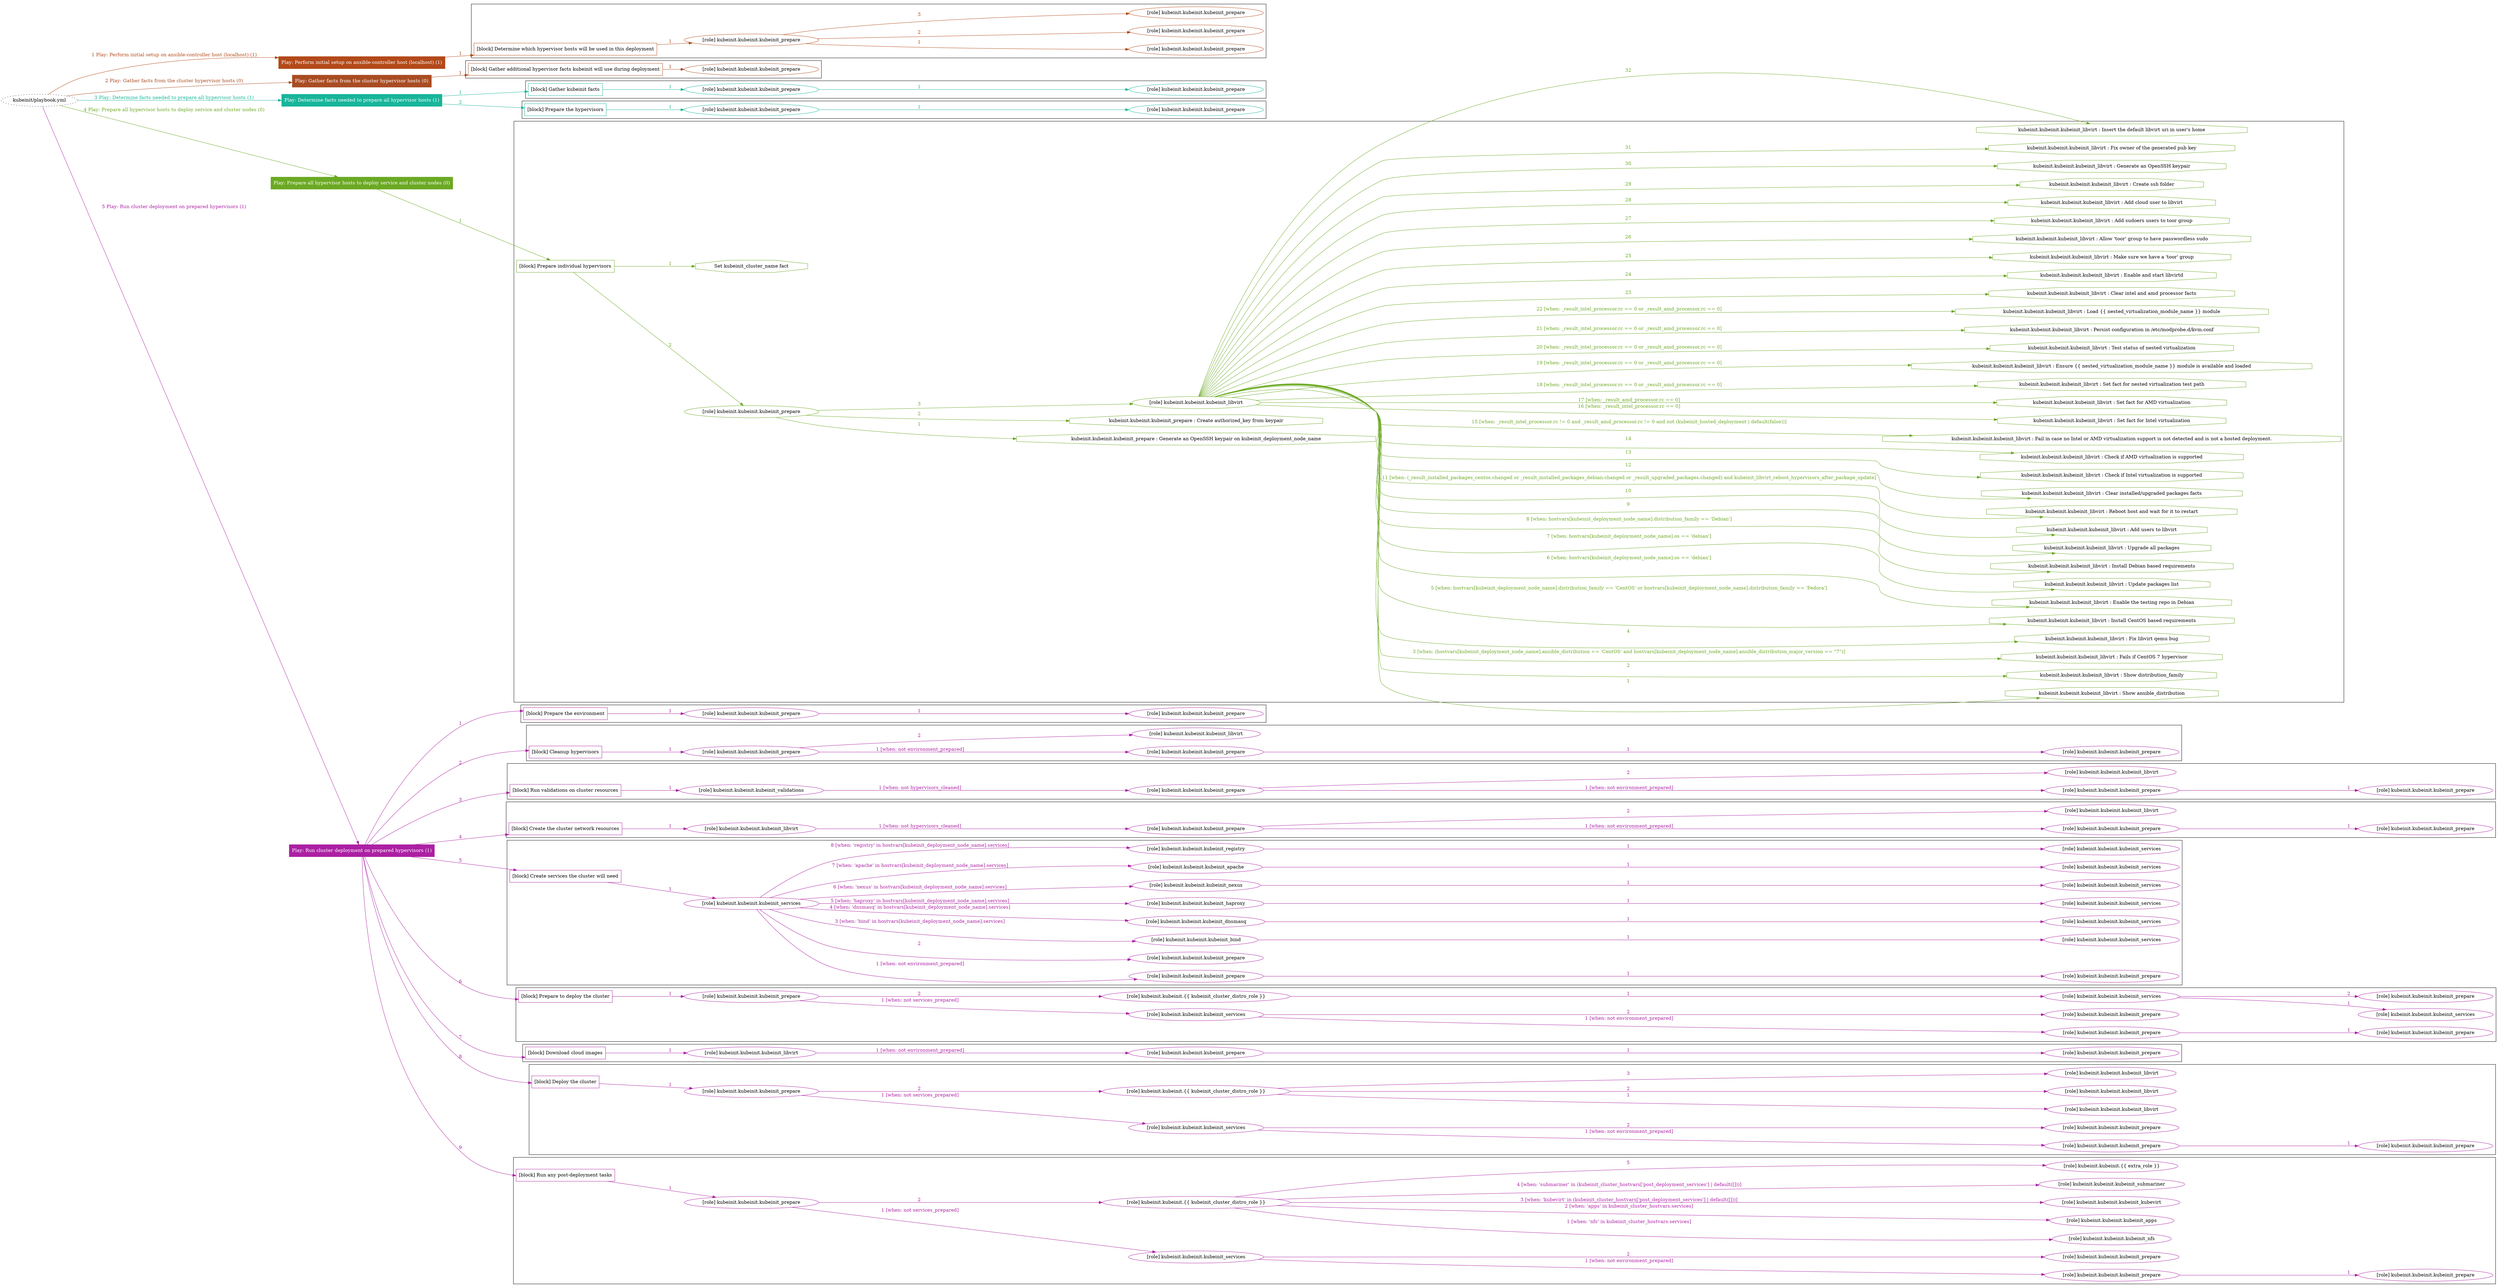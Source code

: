 digraph {
	graph [concentrate=true ordering=in rankdir=LR ratio=fill]
	edge [esep=5 sep=10]
	"kubeinit/playbook.yml" [URL="/home/runner/work/kubeinit/kubeinit/kubeinit/playbook.yml" id=playbook_e7d724d7 style=dotted]
	"kubeinit/playbook.yml" -> play_d9342433 [label="1 Play: Perform initial setup on ansible-controller host (localhost) (1)" color="#b34919" fontcolor="#b34919" id=edge_playbook_e7d724d7_play_d9342433 labeltooltip="1 Play: Perform initial setup on ansible-controller host (localhost) (1)" tooltip="1 Play: Perform initial setup on ansible-controller host (localhost) (1)"]
	subgraph "Play: Perform initial setup on ansible-controller host (localhost) (1)" {
		play_d9342433 [label="Play: Perform initial setup on ansible-controller host (localhost) (1)" URL="/home/runner/work/kubeinit/kubeinit/kubeinit/playbook.yml" color="#b34919" fontcolor="#ffffff" id=play_d9342433 shape=box style=filled tooltip=localhost]
		play_d9342433 -> block_d92a7453 [label=1 color="#b34919" fontcolor="#b34919" id=edge_1_play_d9342433_block_d92a7453 labeltooltip=1 tooltip=1]
		subgraph cluster_block_d92a7453 {
			block_d92a7453 [label="[block] Determine which hypervisor hosts will be used in this deployment" URL="/home/runner/work/kubeinit/kubeinit/kubeinit/playbook.yml" color="#b34919" id=block_d92a7453 labeltooltip="Determine which hypervisor hosts will be used in this deployment" shape=box tooltip="Determine which hypervisor hosts will be used in this deployment"]
			block_d92a7453 -> role_df724ae6 [label="1 " color="#b34919" fontcolor="#b34919" id=edge_1_block_d92a7453_role_df724ae6 labeltooltip="1 " tooltip="1 "]
			subgraph "kubeinit.kubeinit.kubeinit_prepare" {
				role_df724ae6 [label="[role] kubeinit.kubeinit.kubeinit_prepare" URL="/home/runner/work/kubeinit/kubeinit/kubeinit/playbook.yml" color="#b34919" id=role_df724ae6 tooltip="kubeinit.kubeinit.kubeinit_prepare"]
				role_df724ae6 -> role_b9ebd79f [label="1 " color="#b34919" fontcolor="#b34919" id=edge_1_role_df724ae6_role_b9ebd79f labeltooltip="1 " tooltip="1 "]
				subgraph "kubeinit.kubeinit.kubeinit_prepare" {
					role_b9ebd79f [label="[role] kubeinit.kubeinit.kubeinit_prepare" URL="/home/runner/.ansible/collections/ansible_collections/kubeinit/kubeinit/roles/kubeinit_prepare/tasks/build_hypervisors_group.yml" color="#b34919" id=role_b9ebd79f tooltip="kubeinit.kubeinit.kubeinit_prepare"]
				}
				role_df724ae6 -> role_910fbd34 [label="2 " color="#b34919" fontcolor="#b34919" id=edge_2_role_df724ae6_role_910fbd34 labeltooltip="2 " tooltip="2 "]
				subgraph "kubeinit.kubeinit.kubeinit_prepare" {
					role_910fbd34 [label="[role] kubeinit.kubeinit.kubeinit_prepare" URL="/home/runner/.ansible/collections/ansible_collections/kubeinit/kubeinit/roles/kubeinit_prepare/tasks/build_hypervisors_group.yml" color="#b34919" id=role_910fbd34 tooltip="kubeinit.kubeinit.kubeinit_prepare"]
				}
				role_df724ae6 -> role_69ca0b1d [label="3 " color="#b34919" fontcolor="#b34919" id=edge_3_role_df724ae6_role_69ca0b1d labeltooltip="3 " tooltip="3 "]
				subgraph "kubeinit.kubeinit.kubeinit_prepare" {
					role_69ca0b1d [label="[role] kubeinit.kubeinit.kubeinit_prepare" URL="/home/runner/.ansible/collections/ansible_collections/kubeinit/kubeinit/roles/kubeinit_prepare/tasks/build_hypervisors_group.yml" color="#b34919" id=role_69ca0b1d tooltip="kubeinit.kubeinit.kubeinit_prepare"]
				}
			}
		}
	}
	"kubeinit/playbook.yml" -> play_6776a1a0 [label="2 Play: Gather facts from the cluster hypervisor hosts (0)" color="#a94c23" fontcolor="#a94c23" id=edge_playbook_e7d724d7_play_6776a1a0 labeltooltip="2 Play: Gather facts from the cluster hypervisor hosts (0)" tooltip="2 Play: Gather facts from the cluster hypervisor hosts (0)"]
	subgraph "Play: Gather facts from the cluster hypervisor hosts (0)" {
		play_6776a1a0 [label="Play: Gather facts from the cluster hypervisor hosts (0)" URL="/home/runner/work/kubeinit/kubeinit/kubeinit/playbook.yml" color="#a94c23" fontcolor="#ffffff" id=play_6776a1a0 shape=box style=filled tooltip="Play: Gather facts from the cluster hypervisor hosts (0)"]
		play_6776a1a0 -> block_4c590a9d [label=1 color="#a94c23" fontcolor="#a94c23" id=edge_1_play_6776a1a0_block_4c590a9d labeltooltip=1 tooltip=1]
		subgraph cluster_block_4c590a9d {
			block_4c590a9d [label="[block] Gather additional hypervisor facts kubeinit will use during deployment" URL="/home/runner/work/kubeinit/kubeinit/kubeinit/playbook.yml" color="#a94c23" id=block_4c590a9d labeltooltip="Gather additional hypervisor facts kubeinit will use during deployment" shape=box tooltip="Gather additional hypervisor facts kubeinit will use during deployment"]
			block_4c590a9d -> role_236e72a9 [label="1 " color="#a94c23" fontcolor="#a94c23" id=edge_1_block_4c590a9d_role_236e72a9 labeltooltip="1 " tooltip="1 "]
			subgraph "kubeinit.kubeinit.kubeinit_prepare" {
				role_236e72a9 [label="[role] kubeinit.kubeinit.kubeinit_prepare" URL="/home/runner/work/kubeinit/kubeinit/kubeinit/playbook.yml" color="#a94c23" id=role_236e72a9 tooltip="kubeinit.kubeinit.kubeinit_prepare"]
			}
		}
	}
	"kubeinit/playbook.yml" -> play_16b3a587 [label="3 Play: Determine facts needed to prepare all hypervisor hosts (1)" color="#17b59a" fontcolor="#17b59a" id=edge_playbook_e7d724d7_play_16b3a587 labeltooltip="3 Play: Determine facts needed to prepare all hypervisor hosts (1)" tooltip="3 Play: Determine facts needed to prepare all hypervisor hosts (1)"]
	subgraph "Play: Determine facts needed to prepare all hypervisor hosts (1)" {
		play_16b3a587 [label="Play: Determine facts needed to prepare all hypervisor hosts (1)" URL="/home/runner/work/kubeinit/kubeinit/kubeinit/playbook.yml" color="#17b59a" fontcolor="#ffffff" id=play_16b3a587 shape=box style=filled tooltip=localhost]
		play_16b3a587 -> block_95c9b7f8 [label=1 color="#17b59a" fontcolor="#17b59a" id=edge_1_play_16b3a587_block_95c9b7f8 labeltooltip=1 tooltip=1]
		subgraph cluster_block_95c9b7f8 {
			block_95c9b7f8 [label="[block] Gather kubeinit facts" URL="/home/runner/work/kubeinit/kubeinit/kubeinit/playbook.yml" color="#17b59a" id=block_95c9b7f8 labeltooltip="Gather kubeinit facts" shape=box tooltip="Gather kubeinit facts"]
			block_95c9b7f8 -> role_8099cb7e [label="1 " color="#17b59a" fontcolor="#17b59a" id=edge_1_block_95c9b7f8_role_8099cb7e labeltooltip="1 " tooltip="1 "]
			subgraph "kubeinit.kubeinit.kubeinit_prepare" {
				role_8099cb7e [label="[role] kubeinit.kubeinit.kubeinit_prepare" URL="/home/runner/work/kubeinit/kubeinit/kubeinit/playbook.yml" color="#17b59a" id=role_8099cb7e tooltip="kubeinit.kubeinit.kubeinit_prepare"]
				role_8099cb7e -> role_d726d34e [label="1 " color="#17b59a" fontcolor="#17b59a" id=edge_1_role_8099cb7e_role_d726d34e labeltooltip="1 " tooltip="1 "]
				subgraph "kubeinit.kubeinit.kubeinit_prepare" {
					role_d726d34e [label="[role] kubeinit.kubeinit.kubeinit_prepare" URL="/home/runner/.ansible/collections/ansible_collections/kubeinit/kubeinit/roles/kubeinit_prepare/tasks/gather_kubeinit_facts.yml" color="#17b59a" id=role_d726d34e tooltip="kubeinit.kubeinit.kubeinit_prepare"]
				}
			}
		}
		play_16b3a587 -> block_d07e2ddc [label=2 color="#17b59a" fontcolor="#17b59a" id=edge_2_play_16b3a587_block_d07e2ddc labeltooltip=2 tooltip=2]
		subgraph cluster_block_d07e2ddc {
			block_d07e2ddc [label="[block] Prepare the hypervisors" URL="/home/runner/work/kubeinit/kubeinit/kubeinit/playbook.yml" color="#17b59a" id=block_d07e2ddc labeltooltip="Prepare the hypervisors" shape=box tooltip="Prepare the hypervisors"]
			block_d07e2ddc -> role_9ba17765 [label="1 " color="#17b59a" fontcolor="#17b59a" id=edge_1_block_d07e2ddc_role_9ba17765 labeltooltip="1 " tooltip="1 "]
			subgraph "kubeinit.kubeinit.kubeinit_prepare" {
				role_9ba17765 [label="[role] kubeinit.kubeinit.kubeinit_prepare" URL="/home/runner/work/kubeinit/kubeinit/kubeinit/playbook.yml" color="#17b59a" id=role_9ba17765 tooltip="kubeinit.kubeinit.kubeinit_prepare"]
				role_9ba17765 -> role_ad761cab [label="1 " color="#17b59a" fontcolor="#17b59a" id=edge_1_role_9ba17765_role_ad761cab labeltooltip="1 " tooltip="1 "]
				subgraph "kubeinit.kubeinit.kubeinit_prepare" {
					role_ad761cab [label="[role] kubeinit.kubeinit.kubeinit_prepare" URL="/home/runner/.ansible/collections/ansible_collections/kubeinit/kubeinit/roles/kubeinit_prepare/tasks/gather_kubeinit_facts.yml" color="#17b59a" id=role_ad761cab tooltip="kubeinit.kubeinit.kubeinit_prepare"]
				}
			}
		}
	}
	"kubeinit/playbook.yml" -> play_600af796 [label="4 Play: Prepare all hypervisor hosts to deploy service and cluster nodes (0)" color="#6ba923" fontcolor="#6ba923" id=edge_playbook_e7d724d7_play_600af796 labeltooltip="4 Play: Prepare all hypervisor hosts to deploy service and cluster nodes (0)" tooltip="4 Play: Prepare all hypervisor hosts to deploy service and cluster nodes (0)"]
	subgraph "Play: Prepare all hypervisor hosts to deploy service and cluster nodes (0)" {
		play_600af796 [label="Play: Prepare all hypervisor hosts to deploy service and cluster nodes (0)" URL="/home/runner/work/kubeinit/kubeinit/kubeinit/playbook.yml" color="#6ba923" fontcolor="#ffffff" id=play_600af796 shape=box style=filled tooltip="Play: Prepare all hypervisor hosts to deploy service and cluster nodes (0)"]
		play_600af796 -> block_9c4fce47 [label=1 color="#6ba923" fontcolor="#6ba923" id=edge_1_play_600af796_block_9c4fce47 labeltooltip=1 tooltip=1]
		subgraph cluster_block_9c4fce47 {
			block_9c4fce47 [label="[block] Prepare individual hypervisors" URL="/home/runner/work/kubeinit/kubeinit/kubeinit/playbook.yml" color="#6ba923" id=block_9c4fce47 labeltooltip="Prepare individual hypervisors" shape=box tooltip="Prepare individual hypervisors"]
			block_9c4fce47 -> role_bb85d579 [label="2 " color="#6ba923" fontcolor="#6ba923" id=edge_2_block_9c4fce47_role_bb85d579 labeltooltip="2 " tooltip="2 "]
			subgraph "kubeinit.kubeinit.kubeinit_prepare" {
				role_bb85d579 [label="[role] kubeinit.kubeinit.kubeinit_prepare" URL="/home/runner/work/kubeinit/kubeinit/kubeinit/playbook.yml" color="#6ba923" id=role_bb85d579 tooltip="kubeinit.kubeinit.kubeinit_prepare"]
				task_7573bb5c [label="kubeinit.kubeinit.kubeinit_prepare : Generate an OpenSSH keypair on kubeinit_deployment_node_name" URL="/home/runner/.ansible/collections/ansible_collections/kubeinit/kubeinit/roles/kubeinit_prepare/tasks/prepare_hypervisor.yml" color="#6ba923" id=task_7573bb5c shape=octagon tooltip="kubeinit.kubeinit.kubeinit_prepare : Generate an OpenSSH keypair on kubeinit_deployment_node_name"]
				role_bb85d579 -> task_7573bb5c [label="1 " color="#6ba923" fontcolor="#6ba923" id=edge_1_role_bb85d579_task_7573bb5c labeltooltip="1 " tooltip="1 "]
				task_67e826ff [label="kubeinit.kubeinit.kubeinit_prepare : Create authorized_key from keypair" URL="/home/runner/.ansible/collections/ansible_collections/kubeinit/kubeinit/roles/kubeinit_prepare/tasks/prepare_hypervisor.yml" color="#6ba923" id=task_67e826ff shape=octagon tooltip="kubeinit.kubeinit.kubeinit_prepare : Create authorized_key from keypair"]
				role_bb85d579 -> task_67e826ff [label="2 " color="#6ba923" fontcolor="#6ba923" id=edge_2_role_bb85d579_task_67e826ff labeltooltip="2 " tooltip="2 "]
				role_bb85d579 -> role_f47ba75a [label="3 " color="#6ba923" fontcolor="#6ba923" id=edge_3_role_bb85d579_role_f47ba75a labeltooltip="3 " tooltip="3 "]
				subgraph "kubeinit.kubeinit.kubeinit_libvirt" {
					role_f47ba75a [label="[role] kubeinit.kubeinit.kubeinit_libvirt" URL="/home/runner/.ansible/collections/ansible_collections/kubeinit/kubeinit/roles/kubeinit_prepare/tasks/prepare_hypervisor.yml" color="#6ba923" id=role_f47ba75a tooltip="kubeinit.kubeinit.kubeinit_libvirt"]
					task_0fdc0047 [label="kubeinit.kubeinit.kubeinit_libvirt : Show ansible_distribution" URL="/home/runner/.ansible/collections/ansible_collections/kubeinit/kubeinit/roles/kubeinit_libvirt/tasks/main.yml" color="#6ba923" id=task_0fdc0047 shape=octagon tooltip="kubeinit.kubeinit.kubeinit_libvirt : Show ansible_distribution"]
					role_f47ba75a -> task_0fdc0047 [label="1 " color="#6ba923" fontcolor="#6ba923" id=edge_1_role_f47ba75a_task_0fdc0047 labeltooltip="1 " tooltip="1 "]
					task_5c34b70c [label="kubeinit.kubeinit.kubeinit_libvirt : Show distribution_family" URL="/home/runner/.ansible/collections/ansible_collections/kubeinit/kubeinit/roles/kubeinit_libvirt/tasks/main.yml" color="#6ba923" id=task_5c34b70c shape=octagon tooltip="kubeinit.kubeinit.kubeinit_libvirt : Show distribution_family"]
					role_f47ba75a -> task_5c34b70c [label="2 " color="#6ba923" fontcolor="#6ba923" id=edge_2_role_f47ba75a_task_5c34b70c labeltooltip="2 " tooltip="2 "]
					task_4c638973 [label="kubeinit.kubeinit.kubeinit_libvirt : Fails if CentOS 7 hypervisor" URL="/home/runner/.ansible/collections/ansible_collections/kubeinit/kubeinit/roles/kubeinit_libvirt/tasks/main.yml" color="#6ba923" id=task_4c638973 shape=octagon tooltip="kubeinit.kubeinit.kubeinit_libvirt : Fails if CentOS 7 hypervisor"]
					role_f47ba75a -> task_4c638973 [label="3 [when: (hostvars[kubeinit_deployment_node_name].ansible_distribution == 'CentOS' and hostvars[kubeinit_deployment_node_name].ansible_distribution_major_version == \"7\")]" color="#6ba923" fontcolor="#6ba923" id=edge_3_role_f47ba75a_task_4c638973 labeltooltip="3 [when: (hostvars[kubeinit_deployment_node_name].ansible_distribution == 'CentOS' and hostvars[kubeinit_deployment_node_name].ansible_distribution_major_version == \"7\")]" tooltip="3 [when: (hostvars[kubeinit_deployment_node_name].ansible_distribution == 'CentOS' and hostvars[kubeinit_deployment_node_name].ansible_distribution_major_version == \"7\")]"]
					task_22d1f2f4 [label="kubeinit.kubeinit.kubeinit_libvirt : Fix libvirt qemu bug" URL="/home/runner/.ansible/collections/ansible_collections/kubeinit/kubeinit/roles/kubeinit_libvirt/tasks/main.yml" color="#6ba923" id=task_22d1f2f4 shape=octagon tooltip="kubeinit.kubeinit.kubeinit_libvirt : Fix libvirt qemu bug"]
					role_f47ba75a -> task_22d1f2f4 [label="4 " color="#6ba923" fontcolor="#6ba923" id=edge_4_role_f47ba75a_task_22d1f2f4 labeltooltip="4 " tooltip="4 "]
					task_f5ab93fd [label="kubeinit.kubeinit.kubeinit_libvirt : Install CentOS based requirements" URL="/home/runner/.ansible/collections/ansible_collections/kubeinit/kubeinit/roles/kubeinit_libvirt/tasks/main.yml" color="#6ba923" id=task_f5ab93fd shape=octagon tooltip="kubeinit.kubeinit.kubeinit_libvirt : Install CentOS based requirements"]
					role_f47ba75a -> task_f5ab93fd [label="5 [when: hostvars[kubeinit_deployment_node_name].distribution_family == 'CentOS' or hostvars[kubeinit_deployment_node_name].distribution_family == 'Fedora']" color="#6ba923" fontcolor="#6ba923" id=edge_5_role_f47ba75a_task_f5ab93fd labeltooltip="5 [when: hostvars[kubeinit_deployment_node_name].distribution_family == 'CentOS' or hostvars[kubeinit_deployment_node_name].distribution_family == 'Fedora']" tooltip="5 [when: hostvars[kubeinit_deployment_node_name].distribution_family == 'CentOS' or hostvars[kubeinit_deployment_node_name].distribution_family == 'Fedora']"]
					task_d736fda3 [label="kubeinit.kubeinit.kubeinit_libvirt : Enable the testing repo in Debian" URL="/home/runner/.ansible/collections/ansible_collections/kubeinit/kubeinit/roles/kubeinit_libvirt/tasks/main.yml" color="#6ba923" id=task_d736fda3 shape=octagon tooltip="kubeinit.kubeinit.kubeinit_libvirt : Enable the testing repo in Debian"]
					role_f47ba75a -> task_d736fda3 [label="6 [when: hostvars[kubeinit_deployment_node_name].os == 'debian']" color="#6ba923" fontcolor="#6ba923" id=edge_6_role_f47ba75a_task_d736fda3 labeltooltip="6 [when: hostvars[kubeinit_deployment_node_name].os == 'debian']" tooltip="6 [when: hostvars[kubeinit_deployment_node_name].os == 'debian']"]
					task_b4497d30 [label="kubeinit.kubeinit.kubeinit_libvirt : Update packages list" URL="/home/runner/.ansible/collections/ansible_collections/kubeinit/kubeinit/roles/kubeinit_libvirt/tasks/main.yml" color="#6ba923" id=task_b4497d30 shape=octagon tooltip="kubeinit.kubeinit.kubeinit_libvirt : Update packages list"]
					role_f47ba75a -> task_b4497d30 [label="7 [when: hostvars[kubeinit_deployment_node_name].os == 'debian']" color="#6ba923" fontcolor="#6ba923" id=edge_7_role_f47ba75a_task_b4497d30 labeltooltip="7 [when: hostvars[kubeinit_deployment_node_name].os == 'debian']" tooltip="7 [when: hostvars[kubeinit_deployment_node_name].os == 'debian']"]
					task_3fdc19a0 [label="kubeinit.kubeinit.kubeinit_libvirt : Install Debian based requirements" URL="/home/runner/.ansible/collections/ansible_collections/kubeinit/kubeinit/roles/kubeinit_libvirt/tasks/main.yml" color="#6ba923" id=task_3fdc19a0 shape=octagon tooltip="kubeinit.kubeinit.kubeinit_libvirt : Install Debian based requirements"]
					role_f47ba75a -> task_3fdc19a0 [label="8 [when: hostvars[kubeinit_deployment_node_name].distribution_family == 'Debian']" color="#6ba923" fontcolor="#6ba923" id=edge_8_role_f47ba75a_task_3fdc19a0 labeltooltip="8 [when: hostvars[kubeinit_deployment_node_name].distribution_family == 'Debian']" tooltip="8 [when: hostvars[kubeinit_deployment_node_name].distribution_family == 'Debian']"]
					task_dc09c9be [label="kubeinit.kubeinit.kubeinit_libvirt : Upgrade all packages" URL="/home/runner/.ansible/collections/ansible_collections/kubeinit/kubeinit/roles/kubeinit_libvirt/tasks/main.yml" color="#6ba923" id=task_dc09c9be shape=octagon tooltip="kubeinit.kubeinit.kubeinit_libvirt : Upgrade all packages"]
					role_f47ba75a -> task_dc09c9be [label="9 " color="#6ba923" fontcolor="#6ba923" id=edge_9_role_f47ba75a_task_dc09c9be labeltooltip="9 " tooltip="9 "]
					task_09862cea [label="kubeinit.kubeinit.kubeinit_libvirt : Add users to libvirt" URL="/home/runner/.ansible/collections/ansible_collections/kubeinit/kubeinit/roles/kubeinit_libvirt/tasks/main.yml" color="#6ba923" id=task_09862cea shape=octagon tooltip="kubeinit.kubeinit.kubeinit_libvirt : Add users to libvirt"]
					role_f47ba75a -> task_09862cea [label="10 " color="#6ba923" fontcolor="#6ba923" id=edge_10_role_f47ba75a_task_09862cea labeltooltip="10 " tooltip="10 "]
					task_e97d5ca6 [label="kubeinit.kubeinit.kubeinit_libvirt : Reboot host and wait for it to restart" URL="/home/runner/.ansible/collections/ansible_collections/kubeinit/kubeinit/roles/kubeinit_libvirt/tasks/main.yml" color="#6ba923" id=task_e97d5ca6 shape=octagon tooltip="kubeinit.kubeinit.kubeinit_libvirt : Reboot host and wait for it to restart"]
					role_f47ba75a -> task_e97d5ca6 [label="11 [when: (_result_installed_packages_centos.changed or _result_installed_packages_debian.changed or _result_upgraded_packages.changed) and kubeinit_libvirt_reboot_hypervisors_after_package_update]" color="#6ba923" fontcolor="#6ba923" id=edge_11_role_f47ba75a_task_e97d5ca6 labeltooltip="11 [when: (_result_installed_packages_centos.changed or _result_installed_packages_debian.changed or _result_upgraded_packages.changed) and kubeinit_libvirt_reboot_hypervisors_after_package_update]" tooltip="11 [when: (_result_installed_packages_centos.changed or _result_installed_packages_debian.changed or _result_upgraded_packages.changed) and kubeinit_libvirt_reboot_hypervisors_after_package_update]"]
					task_212b1370 [label="kubeinit.kubeinit.kubeinit_libvirt : Clear installed/upgraded packages facts" URL="/home/runner/.ansible/collections/ansible_collections/kubeinit/kubeinit/roles/kubeinit_libvirt/tasks/main.yml" color="#6ba923" id=task_212b1370 shape=octagon tooltip="kubeinit.kubeinit.kubeinit_libvirt : Clear installed/upgraded packages facts"]
					role_f47ba75a -> task_212b1370 [label="12 " color="#6ba923" fontcolor="#6ba923" id=edge_12_role_f47ba75a_task_212b1370 labeltooltip="12 " tooltip="12 "]
					task_fbb460d4 [label="kubeinit.kubeinit.kubeinit_libvirt : Check if Intel virtualization is supported" URL="/home/runner/.ansible/collections/ansible_collections/kubeinit/kubeinit/roles/kubeinit_libvirt/tasks/main.yml" color="#6ba923" id=task_fbb460d4 shape=octagon tooltip="kubeinit.kubeinit.kubeinit_libvirt : Check if Intel virtualization is supported"]
					role_f47ba75a -> task_fbb460d4 [label="13 " color="#6ba923" fontcolor="#6ba923" id=edge_13_role_f47ba75a_task_fbb460d4 labeltooltip="13 " tooltip="13 "]
					task_7ed21e84 [label="kubeinit.kubeinit.kubeinit_libvirt : Check if AMD virtualization is supported" URL="/home/runner/.ansible/collections/ansible_collections/kubeinit/kubeinit/roles/kubeinit_libvirt/tasks/main.yml" color="#6ba923" id=task_7ed21e84 shape=octagon tooltip="kubeinit.kubeinit.kubeinit_libvirt : Check if AMD virtualization is supported"]
					role_f47ba75a -> task_7ed21e84 [label="14 " color="#6ba923" fontcolor="#6ba923" id=edge_14_role_f47ba75a_task_7ed21e84 labeltooltip="14 " tooltip="14 "]
					task_a2260b5b [label="kubeinit.kubeinit.kubeinit_libvirt : Fail in case no Intel or AMD virtualization support is not detected and is not a hosted deployment." URL="/home/runner/.ansible/collections/ansible_collections/kubeinit/kubeinit/roles/kubeinit_libvirt/tasks/main.yml" color="#6ba923" id=task_a2260b5b shape=octagon tooltip="kubeinit.kubeinit.kubeinit_libvirt : Fail in case no Intel or AMD virtualization support is not detected and is not a hosted deployment."]
					role_f47ba75a -> task_a2260b5b [label="15 [when: _result_intel_processor.rc != 0 and _result_amd_processor.rc != 0 and not (kubeinit_hosted_deployment | default(false))]" color="#6ba923" fontcolor="#6ba923" id=edge_15_role_f47ba75a_task_a2260b5b labeltooltip="15 [when: _result_intel_processor.rc != 0 and _result_amd_processor.rc != 0 and not (kubeinit_hosted_deployment | default(false))]" tooltip="15 [when: _result_intel_processor.rc != 0 and _result_amd_processor.rc != 0 and not (kubeinit_hosted_deployment | default(false))]"]
					task_8abc35ff [label="kubeinit.kubeinit.kubeinit_libvirt : Set fact for Intel virtualization" URL="/home/runner/.ansible/collections/ansible_collections/kubeinit/kubeinit/roles/kubeinit_libvirt/tasks/main.yml" color="#6ba923" id=task_8abc35ff shape=octagon tooltip="kubeinit.kubeinit.kubeinit_libvirt : Set fact for Intel virtualization"]
					role_f47ba75a -> task_8abc35ff [label="16 [when: _result_intel_processor.rc == 0]" color="#6ba923" fontcolor="#6ba923" id=edge_16_role_f47ba75a_task_8abc35ff labeltooltip="16 [when: _result_intel_processor.rc == 0]" tooltip="16 [when: _result_intel_processor.rc == 0]"]
					task_ff203ebc [label="kubeinit.kubeinit.kubeinit_libvirt : Set fact for AMD virtualization" URL="/home/runner/.ansible/collections/ansible_collections/kubeinit/kubeinit/roles/kubeinit_libvirt/tasks/main.yml" color="#6ba923" id=task_ff203ebc shape=octagon tooltip="kubeinit.kubeinit.kubeinit_libvirt : Set fact for AMD virtualization"]
					role_f47ba75a -> task_ff203ebc [label="17 [when: _result_amd_processor.rc == 0]" color="#6ba923" fontcolor="#6ba923" id=edge_17_role_f47ba75a_task_ff203ebc labeltooltip="17 [when: _result_amd_processor.rc == 0]" tooltip="17 [when: _result_amd_processor.rc == 0]"]
					task_9f7238cd [label="kubeinit.kubeinit.kubeinit_libvirt : Set fact for nested virtualization test path" URL="/home/runner/.ansible/collections/ansible_collections/kubeinit/kubeinit/roles/kubeinit_libvirt/tasks/main.yml" color="#6ba923" id=task_9f7238cd shape=octagon tooltip="kubeinit.kubeinit.kubeinit_libvirt : Set fact for nested virtualization test path"]
					role_f47ba75a -> task_9f7238cd [label="18 [when: _result_intel_processor.rc == 0 or _result_amd_processor.rc == 0]" color="#6ba923" fontcolor="#6ba923" id=edge_18_role_f47ba75a_task_9f7238cd labeltooltip="18 [when: _result_intel_processor.rc == 0 or _result_amd_processor.rc == 0]" tooltip="18 [when: _result_intel_processor.rc == 0 or _result_amd_processor.rc == 0]"]
					task_e1ad18e3 [label="kubeinit.kubeinit.kubeinit_libvirt : Ensure {{ nested_virtualization_module_name }} module is available and loaded" URL="/home/runner/.ansible/collections/ansible_collections/kubeinit/kubeinit/roles/kubeinit_libvirt/tasks/main.yml" color="#6ba923" id=task_e1ad18e3 shape=octagon tooltip="kubeinit.kubeinit.kubeinit_libvirt : Ensure {{ nested_virtualization_module_name }} module is available and loaded"]
					role_f47ba75a -> task_e1ad18e3 [label="19 [when: _result_intel_processor.rc == 0 or _result_amd_processor.rc == 0]" color="#6ba923" fontcolor="#6ba923" id=edge_19_role_f47ba75a_task_e1ad18e3 labeltooltip="19 [when: _result_intel_processor.rc == 0 or _result_amd_processor.rc == 0]" tooltip="19 [when: _result_intel_processor.rc == 0 or _result_amd_processor.rc == 0]"]
					task_691639a6 [label="kubeinit.kubeinit.kubeinit_libvirt : Test status of nested virtualization" URL="/home/runner/.ansible/collections/ansible_collections/kubeinit/kubeinit/roles/kubeinit_libvirt/tasks/main.yml" color="#6ba923" id=task_691639a6 shape=octagon tooltip="kubeinit.kubeinit.kubeinit_libvirt : Test status of nested virtualization"]
					role_f47ba75a -> task_691639a6 [label="20 [when: _result_intel_processor.rc == 0 or _result_amd_processor.rc == 0]" color="#6ba923" fontcolor="#6ba923" id=edge_20_role_f47ba75a_task_691639a6 labeltooltip="20 [when: _result_intel_processor.rc == 0 or _result_amd_processor.rc == 0]" tooltip="20 [when: _result_intel_processor.rc == 0 or _result_amd_processor.rc == 0]"]
					task_d7d59302 [label="kubeinit.kubeinit.kubeinit_libvirt : Persist configuration in /etc/modprobe.d/kvm.conf" URL="/home/runner/.ansible/collections/ansible_collections/kubeinit/kubeinit/roles/kubeinit_libvirt/tasks/main.yml" color="#6ba923" id=task_d7d59302 shape=octagon tooltip="kubeinit.kubeinit.kubeinit_libvirt : Persist configuration in /etc/modprobe.d/kvm.conf"]
					role_f47ba75a -> task_d7d59302 [label="21 [when: _result_intel_processor.rc == 0 or _result_amd_processor.rc == 0]" color="#6ba923" fontcolor="#6ba923" id=edge_21_role_f47ba75a_task_d7d59302 labeltooltip="21 [when: _result_intel_processor.rc == 0 or _result_amd_processor.rc == 0]" tooltip="21 [when: _result_intel_processor.rc == 0 or _result_amd_processor.rc == 0]"]
					task_ad442310 [label="kubeinit.kubeinit.kubeinit_libvirt : Load {{ nested_virtualization_module_name }} module" URL="/home/runner/.ansible/collections/ansible_collections/kubeinit/kubeinit/roles/kubeinit_libvirt/tasks/main.yml" color="#6ba923" id=task_ad442310 shape=octagon tooltip="kubeinit.kubeinit.kubeinit_libvirt : Load {{ nested_virtualization_module_name }} module"]
					role_f47ba75a -> task_ad442310 [label="22 [when: _result_intel_processor.rc == 0 or _result_amd_processor.rc == 0]" color="#6ba923" fontcolor="#6ba923" id=edge_22_role_f47ba75a_task_ad442310 labeltooltip="22 [when: _result_intel_processor.rc == 0 or _result_amd_processor.rc == 0]" tooltip="22 [when: _result_intel_processor.rc == 0 or _result_amd_processor.rc == 0]"]
					task_48fff071 [label="kubeinit.kubeinit.kubeinit_libvirt : Clear intel and amd processor facts" URL="/home/runner/.ansible/collections/ansible_collections/kubeinit/kubeinit/roles/kubeinit_libvirt/tasks/main.yml" color="#6ba923" id=task_48fff071 shape=octagon tooltip="kubeinit.kubeinit.kubeinit_libvirt : Clear intel and amd processor facts"]
					role_f47ba75a -> task_48fff071 [label="23 " color="#6ba923" fontcolor="#6ba923" id=edge_23_role_f47ba75a_task_48fff071 labeltooltip="23 " tooltip="23 "]
					task_b384d379 [label="kubeinit.kubeinit.kubeinit_libvirt : Enable and start libvirtd" URL="/home/runner/.ansible/collections/ansible_collections/kubeinit/kubeinit/roles/kubeinit_libvirt/tasks/main.yml" color="#6ba923" id=task_b384d379 shape=octagon tooltip="kubeinit.kubeinit.kubeinit_libvirt : Enable and start libvirtd"]
					role_f47ba75a -> task_b384d379 [label="24 " color="#6ba923" fontcolor="#6ba923" id=edge_24_role_f47ba75a_task_b384d379 labeltooltip="24 " tooltip="24 "]
					task_2f409f7a [label="kubeinit.kubeinit.kubeinit_libvirt : Make sure we have a 'toor' group" URL="/home/runner/.ansible/collections/ansible_collections/kubeinit/kubeinit/roles/kubeinit_libvirt/tasks/60_create_cloud_user.yml" color="#6ba923" id=task_2f409f7a shape=octagon tooltip="kubeinit.kubeinit.kubeinit_libvirt : Make sure we have a 'toor' group"]
					role_f47ba75a -> task_2f409f7a [label="25 " color="#6ba923" fontcolor="#6ba923" id=edge_25_role_f47ba75a_task_2f409f7a labeltooltip="25 " tooltip="25 "]
					task_e73186be [label="kubeinit.kubeinit.kubeinit_libvirt : Allow 'toor' group to have passwordless sudo" URL="/home/runner/.ansible/collections/ansible_collections/kubeinit/kubeinit/roles/kubeinit_libvirt/tasks/60_create_cloud_user.yml" color="#6ba923" id=task_e73186be shape=octagon tooltip="kubeinit.kubeinit.kubeinit_libvirt : Allow 'toor' group to have passwordless sudo"]
					role_f47ba75a -> task_e73186be [label="26 " color="#6ba923" fontcolor="#6ba923" id=edge_26_role_f47ba75a_task_e73186be labeltooltip="26 " tooltip="26 "]
					task_8d6fae62 [label="kubeinit.kubeinit.kubeinit_libvirt : Add sudoers users to toor group" URL="/home/runner/.ansible/collections/ansible_collections/kubeinit/kubeinit/roles/kubeinit_libvirt/tasks/60_create_cloud_user.yml" color="#6ba923" id=task_8d6fae62 shape=octagon tooltip="kubeinit.kubeinit.kubeinit_libvirt : Add sudoers users to toor group"]
					role_f47ba75a -> task_8d6fae62 [label="27 " color="#6ba923" fontcolor="#6ba923" id=edge_27_role_f47ba75a_task_8d6fae62 labeltooltip="27 " tooltip="27 "]
					task_edb414cf [label="kubeinit.kubeinit.kubeinit_libvirt : Add cloud user to libvirt" URL="/home/runner/.ansible/collections/ansible_collections/kubeinit/kubeinit/roles/kubeinit_libvirt/tasks/60_create_cloud_user.yml" color="#6ba923" id=task_edb414cf shape=octagon tooltip="kubeinit.kubeinit.kubeinit_libvirt : Add cloud user to libvirt"]
					role_f47ba75a -> task_edb414cf [label="28 " color="#6ba923" fontcolor="#6ba923" id=edge_28_role_f47ba75a_task_edb414cf labeltooltip="28 " tooltip="28 "]
					task_927cdb85 [label="kubeinit.kubeinit.kubeinit_libvirt : Create ssh folder" URL="/home/runner/.ansible/collections/ansible_collections/kubeinit/kubeinit/roles/kubeinit_libvirt/tasks/60_create_cloud_user.yml" color="#6ba923" id=task_927cdb85 shape=octagon tooltip="kubeinit.kubeinit.kubeinit_libvirt : Create ssh folder"]
					role_f47ba75a -> task_927cdb85 [label="29 " color="#6ba923" fontcolor="#6ba923" id=edge_29_role_f47ba75a_task_927cdb85 labeltooltip="29 " tooltip="29 "]
					task_c7582354 [label="kubeinit.kubeinit.kubeinit_libvirt : Generate an OpenSSH keypair" URL="/home/runner/.ansible/collections/ansible_collections/kubeinit/kubeinit/roles/kubeinit_libvirt/tasks/60_create_cloud_user.yml" color="#6ba923" id=task_c7582354 shape=octagon tooltip="kubeinit.kubeinit.kubeinit_libvirt : Generate an OpenSSH keypair"]
					role_f47ba75a -> task_c7582354 [label="30 " color="#6ba923" fontcolor="#6ba923" id=edge_30_role_f47ba75a_task_c7582354 labeltooltip="30 " tooltip="30 "]
					task_685c2082 [label="kubeinit.kubeinit.kubeinit_libvirt : Fix owner of the generated pub key" URL="/home/runner/.ansible/collections/ansible_collections/kubeinit/kubeinit/roles/kubeinit_libvirt/tasks/60_create_cloud_user.yml" color="#6ba923" id=task_685c2082 shape=octagon tooltip="kubeinit.kubeinit.kubeinit_libvirt : Fix owner of the generated pub key"]
					role_f47ba75a -> task_685c2082 [label="31 " color="#6ba923" fontcolor="#6ba923" id=edge_31_role_f47ba75a_task_685c2082 labeltooltip="31 " tooltip="31 "]
					task_1d0bde44 [label="kubeinit.kubeinit.kubeinit_libvirt : Insert the default libvirt uri in user's home" URL="/home/runner/.ansible/collections/ansible_collections/kubeinit/kubeinit/roles/kubeinit_libvirt/tasks/60_create_cloud_user.yml" color="#6ba923" id=task_1d0bde44 shape=octagon tooltip="kubeinit.kubeinit.kubeinit_libvirt : Insert the default libvirt uri in user's home"]
					role_f47ba75a -> task_1d0bde44 [label="32 " color="#6ba923" fontcolor="#6ba923" id=edge_32_role_f47ba75a_task_1d0bde44 labeltooltip="32 " tooltip="32 "]
				}
			}
			task_b9b0b937 [label="Set kubeinit_cluster_name fact" URL="/home/runner/work/kubeinit/kubeinit/kubeinit/playbook.yml" color="#6ba923" id=task_b9b0b937 shape=octagon tooltip="Set kubeinit_cluster_name fact"]
			block_9c4fce47 -> task_b9b0b937 [label="1 " color="#6ba923" fontcolor="#6ba923" id=edge_1_block_9c4fce47_task_b9b0b937 labeltooltip="1 " tooltip="1 "]
		}
	}
	"kubeinit/playbook.yml" -> play_ba72741e [label="5 Play: Run cluster deployment on prepared hypervisors (1)" color="#ac20a3" fontcolor="#ac20a3" id=edge_playbook_e7d724d7_play_ba72741e labeltooltip="5 Play: Run cluster deployment on prepared hypervisors (1)" tooltip="5 Play: Run cluster deployment on prepared hypervisors (1)"]
	subgraph "Play: Run cluster deployment on prepared hypervisors (1)" {
		play_ba72741e [label="Play: Run cluster deployment on prepared hypervisors (1)" URL="/home/runner/work/kubeinit/kubeinit/kubeinit/playbook.yml" color="#ac20a3" fontcolor="#ffffff" id=play_ba72741e shape=box style=filled tooltip=localhost]
		play_ba72741e -> block_215fe7d3 [label=1 color="#ac20a3" fontcolor="#ac20a3" id=edge_1_play_ba72741e_block_215fe7d3 labeltooltip=1 tooltip=1]
		subgraph cluster_block_215fe7d3 {
			block_215fe7d3 [label="[block] Prepare the environment" URL="/home/runner/work/kubeinit/kubeinit/kubeinit/playbook.yml" color="#ac20a3" id=block_215fe7d3 labeltooltip="Prepare the environment" shape=box tooltip="Prepare the environment"]
			block_215fe7d3 -> role_1b48bc51 [label="1 " color="#ac20a3" fontcolor="#ac20a3" id=edge_1_block_215fe7d3_role_1b48bc51 labeltooltip="1 " tooltip="1 "]
			subgraph "kubeinit.kubeinit.kubeinit_prepare" {
				role_1b48bc51 [label="[role] kubeinit.kubeinit.kubeinit_prepare" URL="/home/runner/work/kubeinit/kubeinit/kubeinit/playbook.yml" color="#ac20a3" id=role_1b48bc51 tooltip="kubeinit.kubeinit.kubeinit_prepare"]
				role_1b48bc51 -> role_28a28915 [label="1 " color="#ac20a3" fontcolor="#ac20a3" id=edge_1_role_1b48bc51_role_28a28915 labeltooltip="1 " tooltip="1 "]
				subgraph "kubeinit.kubeinit.kubeinit_prepare" {
					role_28a28915 [label="[role] kubeinit.kubeinit.kubeinit_prepare" URL="/home/runner/.ansible/collections/ansible_collections/kubeinit/kubeinit/roles/kubeinit_prepare/tasks/gather_kubeinit_facts.yml" color="#ac20a3" id=role_28a28915 tooltip="kubeinit.kubeinit.kubeinit_prepare"]
				}
			}
		}
		play_ba72741e -> block_dd5a53e5 [label=2 color="#ac20a3" fontcolor="#ac20a3" id=edge_2_play_ba72741e_block_dd5a53e5 labeltooltip=2 tooltip=2]
		subgraph cluster_block_dd5a53e5 {
			block_dd5a53e5 [label="[block] Cleanup hypervisors" URL="/home/runner/work/kubeinit/kubeinit/kubeinit/playbook.yml" color="#ac20a3" id=block_dd5a53e5 labeltooltip="Cleanup hypervisors" shape=box tooltip="Cleanup hypervisors"]
			block_dd5a53e5 -> role_55ae8916 [label="1 " color="#ac20a3" fontcolor="#ac20a3" id=edge_1_block_dd5a53e5_role_55ae8916 labeltooltip="1 " tooltip="1 "]
			subgraph "kubeinit.kubeinit.kubeinit_prepare" {
				role_55ae8916 [label="[role] kubeinit.kubeinit.kubeinit_prepare" URL="/home/runner/work/kubeinit/kubeinit/kubeinit/playbook.yml" color="#ac20a3" id=role_55ae8916 tooltip="kubeinit.kubeinit.kubeinit_prepare"]
				role_55ae8916 -> role_ddc1ee18 [label="1 [when: not environment_prepared]" color="#ac20a3" fontcolor="#ac20a3" id=edge_1_role_55ae8916_role_ddc1ee18 labeltooltip="1 [when: not environment_prepared]" tooltip="1 [when: not environment_prepared]"]
				subgraph "kubeinit.kubeinit.kubeinit_prepare" {
					role_ddc1ee18 [label="[role] kubeinit.kubeinit.kubeinit_prepare" URL="/home/runner/.ansible/collections/ansible_collections/kubeinit/kubeinit/roles/kubeinit_prepare/tasks/cleanup_hypervisors.yml" color="#ac20a3" id=role_ddc1ee18 tooltip="kubeinit.kubeinit.kubeinit_prepare"]
					role_ddc1ee18 -> role_7be73878 [label="1 " color="#ac20a3" fontcolor="#ac20a3" id=edge_1_role_ddc1ee18_role_7be73878 labeltooltip="1 " tooltip="1 "]
					subgraph "kubeinit.kubeinit.kubeinit_prepare" {
						role_7be73878 [label="[role] kubeinit.kubeinit.kubeinit_prepare" URL="/home/runner/.ansible/collections/ansible_collections/kubeinit/kubeinit/roles/kubeinit_prepare/tasks/gather_kubeinit_facts.yml" color="#ac20a3" id=role_7be73878 tooltip="kubeinit.kubeinit.kubeinit_prepare"]
					}
				}
				role_55ae8916 -> role_4a4fb8e4 [label="2 " color="#ac20a3" fontcolor="#ac20a3" id=edge_2_role_55ae8916_role_4a4fb8e4 labeltooltip="2 " tooltip="2 "]
				subgraph "kubeinit.kubeinit.kubeinit_libvirt" {
					role_4a4fb8e4 [label="[role] kubeinit.kubeinit.kubeinit_libvirt" URL="/home/runner/.ansible/collections/ansible_collections/kubeinit/kubeinit/roles/kubeinit_prepare/tasks/cleanup_hypervisors.yml" color="#ac20a3" id=role_4a4fb8e4 tooltip="kubeinit.kubeinit.kubeinit_libvirt"]
				}
			}
		}
		play_ba72741e -> block_5be4b445 [label=3 color="#ac20a3" fontcolor="#ac20a3" id=edge_3_play_ba72741e_block_5be4b445 labeltooltip=3 tooltip=3]
		subgraph cluster_block_5be4b445 {
			block_5be4b445 [label="[block] Run validations on cluster resources" URL="/home/runner/work/kubeinit/kubeinit/kubeinit/playbook.yml" color="#ac20a3" id=block_5be4b445 labeltooltip="Run validations on cluster resources" shape=box tooltip="Run validations on cluster resources"]
			block_5be4b445 -> role_05446684 [label="1 " color="#ac20a3" fontcolor="#ac20a3" id=edge_1_block_5be4b445_role_05446684 labeltooltip="1 " tooltip="1 "]
			subgraph "kubeinit.kubeinit.kubeinit_validations" {
				role_05446684 [label="[role] kubeinit.kubeinit.kubeinit_validations" URL="/home/runner/work/kubeinit/kubeinit/kubeinit/playbook.yml" color="#ac20a3" id=role_05446684 tooltip="kubeinit.kubeinit.kubeinit_validations"]
				role_05446684 -> role_4c44872a [label="1 [when: not hypervisors_cleaned]" color="#ac20a3" fontcolor="#ac20a3" id=edge_1_role_05446684_role_4c44872a labeltooltip="1 [when: not hypervisors_cleaned]" tooltip="1 [when: not hypervisors_cleaned]"]
				subgraph "kubeinit.kubeinit.kubeinit_prepare" {
					role_4c44872a [label="[role] kubeinit.kubeinit.kubeinit_prepare" URL="/home/runner/.ansible/collections/ansible_collections/kubeinit/kubeinit/roles/kubeinit_validations/tasks/main.yml" color="#ac20a3" id=role_4c44872a tooltip="kubeinit.kubeinit.kubeinit_prepare"]
					role_4c44872a -> role_925af6d1 [label="1 [when: not environment_prepared]" color="#ac20a3" fontcolor="#ac20a3" id=edge_1_role_4c44872a_role_925af6d1 labeltooltip="1 [when: not environment_prepared]" tooltip="1 [when: not environment_prepared]"]
					subgraph "kubeinit.kubeinit.kubeinit_prepare" {
						role_925af6d1 [label="[role] kubeinit.kubeinit.kubeinit_prepare" URL="/home/runner/.ansible/collections/ansible_collections/kubeinit/kubeinit/roles/kubeinit_prepare/tasks/cleanup_hypervisors.yml" color="#ac20a3" id=role_925af6d1 tooltip="kubeinit.kubeinit.kubeinit_prepare"]
						role_925af6d1 -> role_baa5493d [label="1 " color="#ac20a3" fontcolor="#ac20a3" id=edge_1_role_925af6d1_role_baa5493d labeltooltip="1 " tooltip="1 "]
						subgraph "kubeinit.kubeinit.kubeinit_prepare" {
							role_baa5493d [label="[role] kubeinit.kubeinit.kubeinit_prepare" URL="/home/runner/.ansible/collections/ansible_collections/kubeinit/kubeinit/roles/kubeinit_prepare/tasks/gather_kubeinit_facts.yml" color="#ac20a3" id=role_baa5493d tooltip="kubeinit.kubeinit.kubeinit_prepare"]
						}
					}
					role_4c44872a -> role_e461825c [label="2 " color="#ac20a3" fontcolor="#ac20a3" id=edge_2_role_4c44872a_role_e461825c labeltooltip="2 " tooltip="2 "]
					subgraph "kubeinit.kubeinit.kubeinit_libvirt" {
						role_e461825c [label="[role] kubeinit.kubeinit.kubeinit_libvirt" URL="/home/runner/.ansible/collections/ansible_collections/kubeinit/kubeinit/roles/kubeinit_prepare/tasks/cleanup_hypervisors.yml" color="#ac20a3" id=role_e461825c tooltip="kubeinit.kubeinit.kubeinit_libvirt"]
					}
				}
			}
		}
		play_ba72741e -> block_e03403c3 [label=4 color="#ac20a3" fontcolor="#ac20a3" id=edge_4_play_ba72741e_block_e03403c3 labeltooltip=4 tooltip=4]
		subgraph cluster_block_e03403c3 {
			block_e03403c3 [label="[block] Create the cluster network resources" URL="/home/runner/work/kubeinit/kubeinit/kubeinit/playbook.yml" color="#ac20a3" id=block_e03403c3 labeltooltip="Create the cluster network resources" shape=box tooltip="Create the cluster network resources"]
			block_e03403c3 -> role_c4968bd4 [label="1 " color="#ac20a3" fontcolor="#ac20a3" id=edge_1_block_e03403c3_role_c4968bd4 labeltooltip="1 " tooltip="1 "]
			subgraph "kubeinit.kubeinit.kubeinit_libvirt" {
				role_c4968bd4 [label="[role] kubeinit.kubeinit.kubeinit_libvirt" URL="/home/runner/work/kubeinit/kubeinit/kubeinit/playbook.yml" color="#ac20a3" id=role_c4968bd4 tooltip="kubeinit.kubeinit.kubeinit_libvirt"]
				role_c4968bd4 -> role_bedfe1d7 [label="1 [when: not hypervisors_cleaned]" color="#ac20a3" fontcolor="#ac20a3" id=edge_1_role_c4968bd4_role_bedfe1d7 labeltooltip="1 [when: not hypervisors_cleaned]" tooltip="1 [when: not hypervisors_cleaned]"]
				subgraph "kubeinit.kubeinit.kubeinit_prepare" {
					role_bedfe1d7 [label="[role] kubeinit.kubeinit.kubeinit_prepare" URL="/home/runner/.ansible/collections/ansible_collections/kubeinit/kubeinit/roles/kubeinit_libvirt/tasks/create_network.yml" color="#ac20a3" id=role_bedfe1d7 tooltip="kubeinit.kubeinit.kubeinit_prepare"]
					role_bedfe1d7 -> role_ebd95480 [label="1 [when: not environment_prepared]" color="#ac20a3" fontcolor="#ac20a3" id=edge_1_role_bedfe1d7_role_ebd95480 labeltooltip="1 [when: not environment_prepared]" tooltip="1 [when: not environment_prepared]"]
					subgraph "kubeinit.kubeinit.kubeinit_prepare" {
						role_ebd95480 [label="[role] kubeinit.kubeinit.kubeinit_prepare" URL="/home/runner/.ansible/collections/ansible_collections/kubeinit/kubeinit/roles/kubeinit_prepare/tasks/cleanup_hypervisors.yml" color="#ac20a3" id=role_ebd95480 tooltip="kubeinit.kubeinit.kubeinit_prepare"]
						role_ebd95480 -> role_703eb434 [label="1 " color="#ac20a3" fontcolor="#ac20a3" id=edge_1_role_ebd95480_role_703eb434 labeltooltip="1 " tooltip="1 "]
						subgraph "kubeinit.kubeinit.kubeinit_prepare" {
							role_703eb434 [label="[role] kubeinit.kubeinit.kubeinit_prepare" URL="/home/runner/.ansible/collections/ansible_collections/kubeinit/kubeinit/roles/kubeinit_prepare/tasks/gather_kubeinit_facts.yml" color="#ac20a3" id=role_703eb434 tooltip="kubeinit.kubeinit.kubeinit_prepare"]
						}
					}
					role_bedfe1d7 -> role_8a9142c1 [label="2 " color="#ac20a3" fontcolor="#ac20a3" id=edge_2_role_bedfe1d7_role_8a9142c1 labeltooltip="2 " tooltip="2 "]
					subgraph "kubeinit.kubeinit.kubeinit_libvirt" {
						role_8a9142c1 [label="[role] kubeinit.kubeinit.kubeinit_libvirt" URL="/home/runner/.ansible/collections/ansible_collections/kubeinit/kubeinit/roles/kubeinit_prepare/tasks/cleanup_hypervisors.yml" color="#ac20a3" id=role_8a9142c1 tooltip="kubeinit.kubeinit.kubeinit_libvirt"]
					}
				}
			}
		}
		play_ba72741e -> block_865013cd [label=5 color="#ac20a3" fontcolor="#ac20a3" id=edge_5_play_ba72741e_block_865013cd labeltooltip=5 tooltip=5]
		subgraph cluster_block_865013cd {
			block_865013cd [label="[block] Create services the cluster will need" URL="/home/runner/work/kubeinit/kubeinit/kubeinit/playbook.yml" color="#ac20a3" id=block_865013cd labeltooltip="Create services the cluster will need" shape=box tooltip="Create services the cluster will need"]
			block_865013cd -> role_ba81ebde [label="1 " color="#ac20a3" fontcolor="#ac20a3" id=edge_1_block_865013cd_role_ba81ebde labeltooltip="1 " tooltip="1 "]
			subgraph "kubeinit.kubeinit.kubeinit_services" {
				role_ba81ebde [label="[role] kubeinit.kubeinit.kubeinit_services" URL="/home/runner/work/kubeinit/kubeinit/kubeinit/playbook.yml" color="#ac20a3" id=role_ba81ebde tooltip="kubeinit.kubeinit.kubeinit_services"]
				role_ba81ebde -> role_7e808f0b [label="1 [when: not environment_prepared]" color="#ac20a3" fontcolor="#ac20a3" id=edge_1_role_ba81ebde_role_7e808f0b labeltooltip="1 [when: not environment_prepared]" tooltip="1 [when: not environment_prepared]"]
				subgraph "kubeinit.kubeinit.kubeinit_prepare" {
					role_7e808f0b [label="[role] kubeinit.kubeinit.kubeinit_prepare" URL="/home/runner/.ansible/collections/ansible_collections/kubeinit/kubeinit/roles/kubeinit_services/tasks/main.yml" color="#ac20a3" id=role_7e808f0b tooltip="kubeinit.kubeinit.kubeinit_prepare"]
					role_7e808f0b -> role_86d17324 [label="1 " color="#ac20a3" fontcolor="#ac20a3" id=edge_1_role_7e808f0b_role_86d17324 labeltooltip="1 " tooltip="1 "]
					subgraph "kubeinit.kubeinit.kubeinit_prepare" {
						role_86d17324 [label="[role] kubeinit.kubeinit.kubeinit_prepare" URL="/home/runner/.ansible/collections/ansible_collections/kubeinit/kubeinit/roles/kubeinit_prepare/tasks/gather_kubeinit_facts.yml" color="#ac20a3" id=role_86d17324 tooltip="kubeinit.kubeinit.kubeinit_prepare"]
					}
				}
				role_ba81ebde -> role_a96444cc [label="2 " color="#ac20a3" fontcolor="#ac20a3" id=edge_2_role_ba81ebde_role_a96444cc labeltooltip="2 " tooltip="2 "]
				subgraph "kubeinit.kubeinit.kubeinit_prepare" {
					role_a96444cc [label="[role] kubeinit.kubeinit.kubeinit_prepare" URL="/home/runner/.ansible/collections/ansible_collections/kubeinit/kubeinit/roles/kubeinit_services/tasks/00_create_service_pod.yml" color="#ac20a3" id=role_a96444cc tooltip="kubeinit.kubeinit.kubeinit_prepare"]
				}
				role_ba81ebde -> role_bd97ccab [label="3 [when: 'bind' in hostvars[kubeinit_deployment_node_name].services]" color="#ac20a3" fontcolor="#ac20a3" id=edge_3_role_ba81ebde_role_bd97ccab labeltooltip="3 [when: 'bind' in hostvars[kubeinit_deployment_node_name].services]" tooltip="3 [when: 'bind' in hostvars[kubeinit_deployment_node_name].services]"]
				subgraph "kubeinit.kubeinit.kubeinit_bind" {
					role_bd97ccab [label="[role] kubeinit.kubeinit.kubeinit_bind" URL="/home/runner/.ansible/collections/ansible_collections/kubeinit/kubeinit/roles/kubeinit_services/tasks/start_services_containers.yml" color="#ac20a3" id=role_bd97ccab tooltip="kubeinit.kubeinit.kubeinit_bind"]
					role_bd97ccab -> role_926d4357 [label="1 " color="#ac20a3" fontcolor="#ac20a3" id=edge_1_role_bd97ccab_role_926d4357 labeltooltip="1 " tooltip="1 "]
					subgraph "kubeinit.kubeinit.kubeinit_services" {
						role_926d4357 [label="[role] kubeinit.kubeinit.kubeinit_services" URL="/home/runner/.ansible/collections/ansible_collections/kubeinit/kubeinit/roles/kubeinit_bind/tasks/main.yml" color="#ac20a3" id=role_926d4357 tooltip="kubeinit.kubeinit.kubeinit_services"]
					}
				}
				role_ba81ebde -> role_fff7a35f [label="4 [when: 'dnsmasq' in hostvars[kubeinit_deployment_node_name].services]" color="#ac20a3" fontcolor="#ac20a3" id=edge_4_role_ba81ebde_role_fff7a35f labeltooltip="4 [when: 'dnsmasq' in hostvars[kubeinit_deployment_node_name].services]" tooltip="4 [when: 'dnsmasq' in hostvars[kubeinit_deployment_node_name].services]"]
				subgraph "kubeinit.kubeinit.kubeinit_dnsmasq" {
					role_fff7a35f [label="[role] kubeinit.kubeinit.kubeinit_dnsmasq" URL="/home/runner/.ansible/collections/ansible_collections/kubeinit/kubeinit/roles/kubeinit_services/tasks/start_services_containers.yml" color="#ac20a3" id=role_fff7a35f tooltip="kubeinit.kubeinit.kubeinit_dnsmasq"]
					role_fff7a35f -> role_9180b597 [label="1 " color="#ac20a3" fontcolor="#ac20a3" id=edge_1_role_fff7a35f_role_9180b597 labeltooltip="1 " tooltip="1 "]
					subgraph "kubeinit.kubeinit.kubeinit_services" {
						role_9180b597 [label="[role] kubeinit.kubeinit.kubeinit_services" URL="/home/runner/.ansible/collections/ansible_collections/kubeinit/kubeinit/roles/kubeinit_dnsmasq/tasks/main.yml" color="#ac20a3" id=role_9180b597 tooltip="kubeinit.kubeinit.kubeinit_services"]
					}
				}
				role_ba81ebde -> role_94c0ab80 [label="5 [when: 'haproxy' in hostvars[kubeinit_deployment_node_name].services]" color="#ac20a3" fontcolor="#ac20a3" id=edge_5_role_ba81ebde_role_94c0ab80 labeltooltip="5 [when: 'haproxy' in hostvars[kubeinit_deployment_node_name].services]" tooltip="5 [when: 'haproxy' in hostvars[kubeinit_deployment_node_name].services]"]
				subgraph "kubeinit.kubeinit.kubeinit_haproxy" {
					role_94c0ab80 [label="[role] kubeinit.kubeinit.kubeinit_haproxy" URL="/home/runner/.ansible/collections/ansible_collections/kubeinit/kubeinit/roles/kubeinit_services/tasks/start_services_containers.yml" color="#ac20a3" id=role_94c0ab80 tooltip="kubeinit.kubeinit.kubeinit_haproxy"]
					role_94c0ab80 -> role_b20cbb20 [label="1 " color="#ac20a3" fontcolor="#ac20a3" id=edge_1_role_94c0ab80_role_b20cbb20 labeltooltip="1 " tooltip="1 "]
					subgraph "kubeinit.kubeinit.kubeinit_services" {
						role_b20cbb20 [label="[role] kubeinit.kubeinit.kubeinit_services" URL="/home/runner/.ansible/collections/ansible_collections/kubeinit/kubeinit/roles/kubeinit_haproxy/tasks/main.yml" color="#ac20a3" id=role_b20cbb20 tooltip="kubeinit.kubeinit.kubeinit_services"]
					}
				}
				role_ba81ebde -> role_4892ea5a [label="6 [when: 'nexus' in hostvars[kubeinit_deployment_node_name].services]" color="#ac20a3" fontcolor="#ac20a3" id=edge_6_role_ba81ebde_role_4892ea5a labeltooltip="6 [when: 'nexus' in hostvars[kubeinit_deployment_node_name].services]" tooltip="6 [when: 'nexus' in hostvars[kubeinit_deployment_node_name].services]"]
				subgraph "kubeinit.kubeinit.kubeinit_nexus" {
					role_4892ea5a [label="[role] kubeinit.kubeinit.kubeinit_nexus" URL="/home/runner/.ansible/collections/ansible_collections/kubeinit/kubeinit/roles/kubeinit_services/tasks/start_services_containers.yml" color="#ac20a3" id=role_4892ea5a tooltip="kubeinit.kubeinit.kubeinit_nexus"]
					role_4892ea5a -> role_d02a67c7 [label="1 " color="#ac20a3" fontcolor="#ac20a3" id=edge_1_role_4892ea5a_role_d02a67c7 labeltooltip="1 " tooltip="1 "]
					subgraph "kubeinit.kubeinit.kubeinit_services" {
						role_d02a67c7 [label="[role] kubeinit.kubeinit.kubeinit_services" URL="/home/runner/.ansible/collections/ansible_collections/kubeinit/kubeinit/roles/kubeinit_nexus/tasks/main.yml" color="#ac20a3" id=role_d02a67c7 tooltip="kubeinit.kubeinit.kubeinit_services"]
					}
				}
				role_ba81ebde -> role_eb2ea478 [label="7 [when: 'apache' in hostvars[kubeinit_deployment_node_name].services]" color="#ac20a3" fontcolor="#ac20a3" id=edge_7_role_ba81ebde_role_eb2ea478 labeltooltip="7 [when: 'apache' in hostvars[kubeinit_deployment_node_name].services]" tooltip="7 [when: 'apache' in hostvars[kubeinit_deployment_node_name].services]"]
				subgraph "kubeinit.kubeinit.kubeinit_apache" {
					role_eb2ea478 [label="[role] kubeinit.kubeinit.kubeinit_apache" URL="/home/runner/.ansible/collections/ansible_collections/kubeinit/kubeinit/roles/kubeinit_services/tasks/start_services_containers.yml" color="#ac20a3" id=role_eb2ea478 tooltip="kubeinit.kubeinit.kubeinit_apache"]
					role_eb2ea478 -> role_91e315f2 [label="1 " color="#ac20a3" fontcolor="#ac20a3" id=edge_1_role_eb2ea478_role_91e315f2 labeltooltip="1 " tooltip="1 "]
					subgraph "kubeinit.kubeinit.kubeinit_services" {
						role_91e315f2 [label="[role] kubeinit.kubeinit.kubeinit_services" URL="/home/runner/.ansible/collections/ansible_collections/kubeinit/kubeinit/roles/kubeinit_apache/tasks/main.yml" color="#ac20a3" id=role_91e315f2 tooltip="kubeinit.kubeinit.kubeinit_services"]
					}
				}
				role_ba81ebde -> role_729e67e8 [label="8 [when: 'registry' in hostvars[kubeinit_deployment_node_name].services]" color="#ac20a3" fontcolor="#ac20a3" id=edge_8_role_ba81ebde_role_729e67e8 labeltooltip="8 [when: 'registry' in hostvars[kubeinit_deployment_node_name].services]" tooltip="8 [when: 'registry' in hostvars[kubeinit_deployment_node_name].services]"]
				subgraph "kubeinit.kubeinit.kubeinit_registry" {
					role_729e67e8 [label="[role] kubeinit.kubeinit.kubeinit_registry" URL="/home/runner/.ansible/collections/ansible_collections/kubeinit/kubeinit/roles/kubeinit_services/tasks/start_services_containers.yml" color="#ac20a3" id=role_729e67e8 tooltip="kubeinit.kubeinit.kubeinit_registry"]
					role_729e67e8 -> role_de48dc91 [label="1 " color="#ac20a3" fontcolor="#ac20a3" id=edge_1_role_729e67e8_role_de48dc91 labeltooltip="1 " tooltip="1 "]
					subgraph "kubeinit.kubeinit.kubeinit_services" {
						role_de48dc91 [label="[role] kubeinit.kubeinit.kubeinit_services" URL="/home/runner/.ansible/collections/ansible_collections/kubeinit/kubeinit/roles/kubeinit_registry/tasks/main.yml" color="#ac20a3" id=role_de48dc91 tooltip="kubeinit.kubeinit.kubeinit_services"]
					}
				}
			}
		}
		play_ba72741e -> block_f5a79601 [label=6 color="#ac20a3" fontcolor="#ac20a3" id=edge_6_play_ba72741e_block_f5a79601 labeltooltip=6 tooltip=6]
		subgraph cluster_block_f5a79601 {
			block_f5a79601 [label="[block] Prepare to deploy the cluster" URL="/home/runner/work/kubeinit/kubeinit/kubeinit/playbook.yml" color="#ac20a3" id=block_f5a79601 labeltooltip="Prepare to deploy the cluster" shape=box tooltip="Prepare to deploy the cluster"]
			block_f5a79601 -> role_a897beb7 [label="1 " color="#ac20a3" fontcolor="#ac20a3" id=edge_1_block_f5a79601_role_a897beb7 labeltooltip="1 " tooltip="1 "]
			subgraph "kubeinit.kubeinit.kubeinit_prepare" {
				role_a897beb7 [label="[role] kubeinit.kubeinit.kubeinit_prepare" URL="/home/runner/work/kubeinit/kubeinit/kubeinit/playbook.yml" color="#ac20a3" id=role_a897beb7 tooltip="kubeinit.kubeinit.kubeinit_prepare"]
				role_a897beb7 -> role_406647cd [label="1 [when: not services_prepared]" color="#ac20a3" fontcolor="#ac20a3" id=edge_1_role_a897beb7_role_406647cd labeltooltip="1 [when: not services_prepared]" tooltip="1 [when: not services_prepared]"]
				subgraph "kubeinit.kubeinit.kubeinit_services" {
					role_406647cd [label="[role] kubeinit.kubeinit.kubeinit_services" URL="/home/runner/.ansible/collections/ansible_collections/kubeinit/kubeinit/roles/kubeinit_prepare/tasks/prepare_cluster.yml" color="#ac20a3" id=role_406647cd tooltip="kubeinit.kubeinit.kubeinit_services"]
					role_406647cd -> role_933656d4 [label="1 [when: not environment_prepared]" color="#ac20a3" fontcolor="#ac20a3" id=edge_1_role_406647cd_role_933656d4 labeltooltip="1 [when: not environment_prepared]" tooltip="1 [when: not environment_prepared]"]
					subgraph "kubeinit.kubeinit.kubeinit_prepare" {
						role_933656d4 [label="[role] kubeinit.kubeinit.kubeinit_prepare" URL="/home/runner/.ansible/collections/ansible_collections/kubeinit/kubeinit/roles/kubeinit_services/tasks/prepare_services.yml" color="#ac20a3" id=role_933656d4 tooltip="kubeinit.kubeinit.kubeinit_prepare"]
						role_933656d4 -> role_0072618e [label="1 " color="#ac20a3" fontcolor="#ac20a3" id=edge_1_role_933656d4_role_0072618e labeltooltip="1 " tooltip="1 "]
						subgraph "kubeinit.kubeinit.kubeinit_prepare" {
							role_0072618e [label="[role] kubeinit.kubeinit.kubeinit_prepare" URL="/home/runner/.ansible/collections/ansible_collections/kubeinit/kubeinit/roles/kubeinit_prepare/tasks/gather_kubeinit_facts.yml" color="#ac20a3" id=role_0072618e tooltip="kubeinit.kubeinit.kubeinit_prepare"]
						}
					}
					role_406647cd -> role_b0ee48ed [label="2 " color="#ac20a3" fontcolor="#ac20a3" id=edge_2_role_406647cd_role_b0ee48ed labeltooltip="2 " tooltip="2 "]
					subgraph "kubeinit.kubeinit.kubeinit_prepare" {
						role_b0ee48ed [label="[role] kubeinit.kubeinit.kubeinit_prepare" URL="/home/runner/.ansible/collections/ansible_collections/kubeinit/kubeinit/roles/kubeinit_services/tasks/prepare_services.yml" color="#ac20a3" id=role_b0ee48ed tooltip="kubeinit.kubeinit.kubeinit_prepare"]
					}
				}
				role_a897beb7 -> role_c9239c1e [label="2 " color="#ac20a3" fontcolor="#ac20a3" id=edge_2_role_a897beb7_role_c9239c1e labeltooltip="2 " tooltip="2 "]
				subgraph "kubeinit.kubeinit.{{ kubeinit_cluster_distro_role }}" {
					role_c9239c1e [label="[role] kubeinit.kubeinit.{{ kubeinit_cluster_distro_role }}" URL="/home/runner/.ansible/collections/ansible_collections/kubeinit/kubeinit/roles/kubeinit_prepare/tasks/prepare_cluster.yml" color="#ac20a3" id=role_c9239c1e tooltip="kubeinit.kubeinit.{{ kubeinit_cluster_distro_role }}"]
					role_c9239c1e -> role_085dcfef [label="1 " color="#ac20a3" fontcolor="#ac20a3" id=edge_1_role_c9239c1e_role_085dcfef labeltooltip="1 " tooltip="1 "]
					subgraph "kubeinit.kubeinit.kubeinit_services" {
						role_085dcfef [label="[role] kubeinit.kubeinit.kubeinit_services" URL="/home/runner/.ansible/collections/ansible_collections/kubeinit/kubeinit/roles/kubeinit_openshift/tasks/prepare_cluster.yml" color="#ac20a3" id=role_085dcfef tooltip="kubeinit.kubeinit.kubeinit_services"]
						role_085dcfef -> role_0317e37c [label="1 " color="#ac20a3" fontcolor="#ac20a3" id=edge_1_role_085dcfef_role_0317e37c labeltooltip="1 " tooltip="1 "]
						subgraph "kubeinit.kubeinit.kubeinit_services" {
							role_0317e37c [label="[role] kubeinit.kubeinit.kubeinit_services" URL="/home/runner/.ansible/collections/ansible_collections/kubeinit/kubeinit/roles/kubeinit_services/tasks/create_provision_container.yml" color="#ac20a3" id=role_0317e37c tooltip="kubeinit.kubeinit.kubeinit_services"]
						}
						role_085dcfef -> role_b4152c24 [label="2 " color="#ac20a3" fontcolor="#ac20a3" id=edge_2_role_085dcfef_role_b4152c24 labeltooltip="2 " tooltip="2 "]
						subgraph "kubeinit.kubeinit.kubeinit_prepare" {
							role_b4152c24 [label="[role] kubeinit.kubeinit.kubeinit_prepare" URL="/home/runner/.ansible/collections/ansible_collections/kubeinit/kubeinit/roles/kubeinit_services/tasks/create_provision_container.yml" color="#ac20a3" id=role_b4152c24 tooltip="kubeinit.kubeinit.kubeinit_prepare"]
						}
					}
				}
			}
		}
		play_ba72741e -> block_dc74cf03 [label=7 color="#ac20a3" fontcolor="#ac20a3" id=edge_7_play_ba72741e_block_dc74cf03 labeltooltip=7 tooltip=7]
		subgraph cluster_block_dc74cf03 {
			block_dc74cf03 [label="[block] Download cloud images" URL="/home/runner/work/kubeinit/kubeinit/kubeinit/playbook.yml" color="#ac20a3" id=block_dc74cf03 labeltooltip="Download cloud images" shape=box tooltip="Download cloud images"]
			block_dc74cf03 -> role_5cd6370e [label="1 " color="#ac20a3" fontcolor="#ac20a3" id=edge_1_block_dc74cf03_role_5cd6370e labeltooltip="1 " tooltip="1 "]
			subgraph "kubeinit.kubeinit.kubeinit_libvirt" {
				role_5cd6370e [label="[role] kubeinit.kubeinit.kubeinit_libvirt" URL="/home/runner/work/kubeinit/kubeinit/kubeinit/playbook.yml" color="#ac20a3" id=role_5cd6370e tooltip="kubeinit.kubeinit.kubeinit_libvirt"]
				role_5cd6370e -> role_8a115d4f [label="1 [when: not environment_prepared]" color="#ac20a3" fontcolor="#ac20a3" id=edge_1_role_5cd6370e_role_8a115d4f labeltooltip="1 [when: not environment_prepared]" tooltip="1 [when: not environment_prepared]"]
				subgraph "kubeinit.kubeinit.kubeinit_prepare" {
					role_8a115d4f [label="[role] kubeinit.kubeinit.kubeinit_prepare" URL="/home/runner/.ansible/collections/ansible_collections/kubeinit/kubeinit/roles/kubeinit_libvirt/tasks/download_cloud_images.yml" color="#ac20a3" id=role_8a115d4f tooltip="kubeinit.kubeinit.kubeinit_prepare"]
					role_8a115d4f -> role_2e8e4ee9 [label="1 " color="#ac20a3" fontcolor="#ac20a3" id=edge_1_role_8a115d4f_role_2e8e4ee9 labeltooltip="1 " tooltip="1 "]
					subgraph "kubeinit.kubeinit.kubeinit_prepare" {
						role_2e8e4ee9 [label="[role] kubeinit.kubeinit.kubeinit_prepare" URL="/home/runner/.ansible/collections/ansible_collections/kubeinit/kubeinit/roles/kubeinit_prepare/tasks/gather_kubeinit_facts.yml" color="#ac20a3" id=role_2e8e4ee9 tooltip="kubeinit.kubeinit.kubeinit_prepare"]
					}
				}
			}
		}
		play_ba72741e -> block_f3bc3692 [label=8 color="#ac20a3" fontcolor="#ac20a3" id=edge_8_play_ba72741e_block_f3bc3692 labeltooltip=8 tooltip=8]
		subgraph cluster_block_f3bc3692 {
			block_f3bc3692 [label="[block] Deploy the cluster" URL="/home/runner/work/kubeinit/kubeinit/kubeinit/playbook.yml" color="#ac20a3" id=block_f3bc3692 labeltooltip="Deploy the cluster" shape=box tooltip="Deploy the cluster"]
			block_f3bc3692 -> role_a8663a6e [label="1 " color="#ac20a3" fontcolor="#ac20a3" id=edge_1_block_f3bc3692_role_a8663a6e labeltooltip="1 " tooltip="1 "]
			subgraph "kubeinit.kubeinit.kubeinit_prepare" {
				role_a8663a6e [label="[role] kubeinit.kubeinit.kubeinit_prepare" URL="/home/runner/work/kubeinit/kubeinit/kubeinit/playbook.yml" color="#ac20a3" id=role_a8663a6e tooltip="kubeinit.kubeinit.kubeinit_prepare"]
				role_a8663a6e -> role_8eb99f8c [label="1 [when: not services_prepared]" color="#ac20a3" fontcolor="#ac20a3" id=edge_1_role_a8663a6e_role_8eb99f8c labeltooltip="1 [when: not services_prepared]" tooltip="1 [when: not services_prepared]"]
				subgraph "kubeinit.kubeinit.kubeinit_services" {
					role_8eb99f8c [label="[role] kubeinit.kubeinit.kubeinit_services" URL="/home/runner/.ansible/collections/ansible_collections/kubeinit/kubeinit/roles/kubeinit_prepare/tasks/deploy_cluster.yml" color="#ac20a3" id=role_8eb99f8c tooltip="kubeinit.kubeinit.kubeinit_services"]
					role_8eb99f8c -> role_2f206eee [label="1 [when: not environment_prepared]" color="#ac20a3" fontcolor="#ac20a3" id=edge_1_role_8eb99f8c_role_2f206eee labeltooltip="1 [when: not environment_prepared]" tooltip="1 [when: not environment_prepared]"]
					subgraph "kubeinit.kubeinit.kubeinit_prepare" {
						role_2f206eee [label="[role] kubeinit.kubeinit.kubeinit_prepare" URL="/home/runner/.ansible/collections/ansible_collections/kubeinit/kubeinit/roles/kubeinit_services/tasks/prepare_services.yml" color="#ac20a3" id=role_2f206eee tooltip="kubeinit.kubeinit.kubeinit_prepare"]
						role_2f206eee -> role_0a04139c [label="1 " color="#ac20a3" fontcolor="#ac20a3" id=edge_1_role_2f206eee_role_0a04139c labeltooltip="1 " tooltip="1 "]
						subgraph "kubeinit.kubeinit.kubeinit_prepare" {
							role_0a04139c [label="[role] kubeinit.kubeinit.kubeinit_prepare" URL="/home/runner/.ansible/collections/ansible_collections/kubeinit/kubeinit/roles/kubeinit_prepare/tasks/gather_kubeinit_facts.yml" color="#ac20a3" id=role_0a04139c tooltip="kubeinit.kubeinit.kubeinit_prepare"]
						}
					}
					role_8eb99f8c -> role_fd8e94ee [label="2 " color="#ac20a3" fontcolor="#ac20a3" id=edge_2_role_8eb99f8c_role_fd8e94ee labeltooltip="2 " tooltip="2 "]
					subgraph "kubeinit.kubeinit.kubeinit_prepare" {
						role_fd8e94ee [label="[role] kubeinit.kubeinit.kubeinit_prepare" URL="/home/runner/.ansible/collections/ansible_collections/kubeinit/kubeinit/roles/kubeinit_services/tasks/prepare_services.yml" color="#ac20a3" id=role_fd8e94ee tooltip="kubeinit.kubeinit.kubeinit_prepare"]
					}
				}
				role_a8663a6e -> role_2196bba7 [label="2 " color="#ac20a3" fontcolor="#ac20a3" id=edge_2_role_a8663a6e_role_2196bba7 labeltooltip="2 " tooltip="2 "]
				subgraph "kubeinit.kubeinit.{{ kubeinit_cluster_distro_role }}" {
					role_2196bba7 [label="[role] kubeinit.kubeinit.{{ kubeinit_cluster_distro_role }}" URL="/home/runner/.ansible/collections/ansible_collections/kubeinit/kubeinit/roles/kubeinit_prepare/tasks/deploy_cluster.yml" color="#ac20a3" id=role_2196bba7 tooltip="kubeinit.kubeinit.{{ kubeinit_cluster_distro_role }}"]
					role_2196bba7 -> role_79439490 [label="1 " color="#ac20a3" fontcolor="#ac20a3" id=edge_1_role_2196bba7_role_79439490 labeltooltip="1 " tooltip="1 "]
					subgraph "kubeinit.kubeinit.kubeinit_libvirt" {
						role_79439490 [label="[role] kubeinit.kubeinit.kubeinit_libvirt" URL="/home/runner/.ansible/collections/ansible_collections/kubeinit/kubeinit/roles/kubeinit_openshift/tasks/main.yml" color="#ac20a3" id=role_79439490 tooltip="kubeinit.kubeinit.kubeinit_libvirt"]
					}
					role_2196bba7 -> role_30be35f4 [label="2 " color="#ac20a3" fontcolor="#ac20a3" id=edge_2_role_2196bba7_role_30be35f4 labeltooltip="2 " tooltip="2 "]
					subgraph "kubeinit.kubeinit.kubeinit_libvirt" {
						role_30be35f4 [label="[role] kubeinit.kubeinit.kubeinit_libvirt" URL="/home/runner/.ansible/collections/ansible_collections/kubeinit/kubeinit/roles/kubeinit_openshift/tasks/main.yml" color="#ac20a3" id=role_30be35f4 tooltip="kubeinit.kubeinit.kubeinit_libvirt"]
					}
					role_2196bba7 -> role_bffe3b5a [label="3 " color="#ac20a3" fontcolor="#ac20a3" id=edge_3_role_2196bba7_role_bffe3b5a labeltooltip="3 " tooltip="3 "]
					subgraph "kubeinit.kubeinit.kubeinit_libvirt" {
						role_bffe3b5a [label="[role] kubeinit.kubeinit.kubeinit_libvirt" URL="/home/runner/.ansible/collections/ansible_collections/kubeinit/kubeinit/roles/kubeinit_openshift/tasks/main.yml" color="#ac20a3" id=role_bffe3b5a tooltip="kubeinit.kubeinit.kubeinit_libvirt"]
					}
				}
			}
		}
		play_ba72741e -> block_9fd193bc [label=9 color="#ac20a3" fontcolor="#ac20a3" id=edge_9_play_ba72741e_block_9fd193bc labeltooltip=9 tooltip=9]
		subgraph cluster_block_9fd193bc {
			block_9fd193bc [label="[block] Run any post-deployment tasks" URL="/home/runner/work/kubeinit/kubeinit/kubeinit/playbook.yml" color="#ac20a3" id=block_9fd193bc labeltooltip="Run any post-deployment tasks" shape=box tooltip="Run any post-deployment tasks"]
			block_9fd193bc -> role_8cb9f1e8 [label="1 " color="#ac20a3" fontcolor="#ac20a3" id=edge_1_block_9fd193bc_role_8cb9f1e8 labeltooltip="1 " tooltip="1 "]
			subgraph "kubeinit.kubeinit.kubeinit_prepare" {
				role_8cb9f1e8 [label="[role] kubeinit.kubeinit.kubeinit_prepare" URL="/home/runner/work/kubeinit/kubeinit/kubeinit/playbook.yml" color="#ac20a3" id=role_8cb9f1e8 tooltip="kubeinit.kubeinit.kubeinit_prepare"]
				role_8cb9f1e8 -> role_6f9751cf [label="1 [when: not services_prepared]" color="#ac20a3" fontcolor="#ac20a3" id=edge_1_role_8cb9f1e8_role_6f9751cf labeltooltip="1 [when: not services_prepared]" tooltip="1 [when: not services_prepared]"]
				subgraph "kubeinit.kubeinit.kubeinit_services" {
					role_6f9751cf [label="[role] kubeinit.kubeinit.kubeinit_services" URL="/home/runner/.ansible/collections/ansible_collections/kubeinit/kubeinit/roles/kubeinit_prepare/tasks/post_deployment.yml" color="#ac20a3" id=role_6f9751cf tooltip="kubeinit.kubeinit.kubeinit_services"]
					role_6f9751cf -> role_ce5bb2ac [label="1 [when: not environment_prepared]" color="#ac20a3" fontcolor="#ac20a3" id=edge_1_role_6f9751cf_role_ce5bb2ac labeltooltip="1 [when: not environment_prepared]" tooltip="1 [when: not environment_prepared]"]
					subgraph "kubeinit.kubeinit.kubeinit_prepare" {
						role_ce5bb2ac [label="[role] kubeinit.kubeinit.kubeinit_prepare" URL="/home/runner/.ansible/collections/ansible_collections/kubeinit/kubeinit/roles/kubeinit_services/tasks/prepare_services.yml" color="#ac20a3" id=role_ce5bb2ac tooltip="kubeinit.kubeinit.kubeinit_prepare"]
						role_ce5bb2ac -> role_b00c2045 [label="1 " color="#ac20a3" fontcolor="#ac20a3" id=edge_1_role_ce5bb2ac_role_b00c2045 labeltooltip="1 " tooltip="1 "]
						subgraph "kubeinit.kubeinit.kubeinit_prepare" {
							role_b00c2045 [label="[role] kubeinit.kubeinit.kubeinit_prepare" URL="/home/runner/.ansible/collections/ansible_collections/kubeinit/kubeinit/roles/kubeinit_prepare/tasks/gather_kubeinit_facts.yml" color="#ac20a3" id=role_b00c2045 tooltip="kubeinit.kubeinit.kubeinit_prepare"]
						}
					}
					role_6f9751cf -> role_596fd6d8 [label="2 " color="#ac20a3" fontcolor="#ac20a3" id=edge_2_role_6f9751cf_role_596fd6d8 labeltooltip="2 " tooltip="2 "]
					subgraph "kubeinit.kubeinit.kubeinit_prepare" {
						role_596fd6d8 [label="[role] kubeinit.kubeinit.kubeinit_prepare" URL="/home/runner/.ansible/collections/ansible_collections/kubeinit/kubeinit/roles/kubeinit_services/tasks/prepare_services.yml" color="#ac20a3" id=role_596fd6d8 tooltip="kubeinit.kubeinit.kubeinit_prepare"]
					}
				}
				role_8cb9f1e8 -> role_f261040c [label="2 " color="#ac20a3" fontcolor="#ac20a3" id=edge_2_role_8cb9f1e8_role_f261040c labeltooltip="2 " tooltip="2 "]
				subgraph "kubeinit.kubeinit.{{ kubeinit_cluster_distro_role }}" {
					role_f261040c [label="[role] kubeinit.kubeinit.{{ kubeinit_cluster_distro_role }}" URL="/home/runner/.ansible/collections/ansible_collections/kubeinit/kubeinit/roles/kubeinit_prepare/tasks/post_deployment.yml" color="#ac20a3" id=role_f261040c tooltip="kubeinit.kubeinit.{{ kubeinit_cluster_distro_role }}"]
					role_f261040c -> role_d8df1e51 [label="1 [when: 'nfs' in kubeinit_cluster_hostvars.services]" color="#ac20a3" fontcolor="#ac20a3" id=edge_1_role_f261040c_role_d8df1e51 labeltooltip="1 [when: 'nfs' in kubeinit_cluster_hostvars.services]" tooltip="1 [when: 'nfs' in kubeinit_cluster_hostvars.services]"]
					subgraph "kubeinit.kubeinit.kubeinit_nfs" {
						role_d8df1e51 [label="[role] kubeinit.kubeinit.kubeinit_nfs" URL="/home/runner/.ansible/collections/ansible_collections/kubeinit/kubeinit/roles/kubeinit_openshift/tasks/post_deployment_tasks.yml" color="#ac20a3" id=role_d8df1e51 tooltip="kubeinit.kubeinit.kubeinit_nfs"]
					}
					role_f261040c -> role_74f72799 [label="2 [when: 'apps' in kubeinit_cluster_hostvars.services]" color="#ac20a3" fontcolor="#ac20a3" id=edge_2_role_f261040c_role_74f72799 labeltooltip="2 [when: 'apps' in kubeinit_cluster_hostvars.services]" tooltip="2 [when: 'apps' in kubeinit_cluster_hostvars.services]"]
					subgraph "kubeinit.kubeinit.kubeinit_apps" {
						role_74f72799 [label="[role] kubeinit.kubeinit.kubeinit_apps" URL="/home/runner/.ansible/collections/ansible_collections/kubeinit/kubeinit/roles/kubeinit_openshift/tasks/post_deployment_tasks.yml" color="#ac20a3" id=role_74f72799 tooltip="kubeinit.kubeinit.kubeinit_apps"]
					}
					role_f261040c -> role_e2f7a141 [label="3 [when: 'kubevirt' in (kubeinit_cluster_hostvars['post_deployment_services'] | default([]))]" color="#ac20a3" fontcolor="#ac20a3" id=edge_3_role_f261040c_role_e2f7a141 labeltooltip="3 [when: 'kubevirt' in (kubeinit_cluster_hostvars['post_deployment_services'] | default([]))]" tooltip="3 [when: 'kubevirt' in (kubeinit_cluster_hostvars['post_deployment_services'] | default([]))]"]
					subgraph "kubeinit.kubeinit.kubeinit_kubevirt" {
						role_e2f7a141 [label="[role] kubeinit.kubeinit.kubeinit_kubevirt" URL="/home/runner/.ansible/collections/ansible_collections/kubeinit/kubeinit/roles/kubeinit_openshift/tasks/post_deployment_tasks.yml" color="#ac20a3" id=role_e2f7a141 tooltip="kubeinit.kubeinit.kubeinit_kubevirt"]
					}
					role_f261040c -> role_5db07ed3 [label="4 [when: 'submariner' in (kubeinit_cluster_hostvars['post_deployment_services'] | default([]))]" color="#ac20a3" fontcolor="#ac20a3" id=edge_4_role_f261040c_role_5db07ed3 labeltooltip="4 [when: 'submariner' in (kubeinit_cluster_hostvars['post_deployment_services'] | default([]))]" tooltip="4 [when: 'submariner' in (kubeinit_cluster_hostvars['post_deployment_services'] | default([]))]"]
					subgraph "kubeinit.kubeinit.kubeinit_submariner" {
						role_5db07ed3 [label="[role] kubeinit.kubeinit.kubeinit_submariner" URL="/home/runner/.ansible/collections/ansible_collections/kubeinit/kubeinit/roles/kubeinit_openshift/tasks/post_deployment_tasks.yml" color="#ac20a3" id=role_5db07ed3 tooltip="kubeinit.kubeinit.kubeinit_submariner"]
					}
					role_f261040c -> role_f1208f5c [label="5 " color="#ac20a3" fontcolor="#ac20a3" id=edge_5_role_f261040c_role_f1208f5c labeltooltip="5 " tooltip="5 "]
					subgraph "kubeinit.kubeinit.{{ extra_role }}" {
						role_f1208f5c [label="[role] kubeinit.kubeinit.{{ extra_role }}" URL="/home/runner/.ansible/collections/ansible_collections/kubeinit/kubeinit/roles/kubeinit_openshift/tasks/post_deployment_tasks.yml" color="#ac20a3" id=role_f1208f5c tooltip="kubeinit.kubeinit.{{ extra_role }}"]
					}
				}
			}
		}
	}
}
